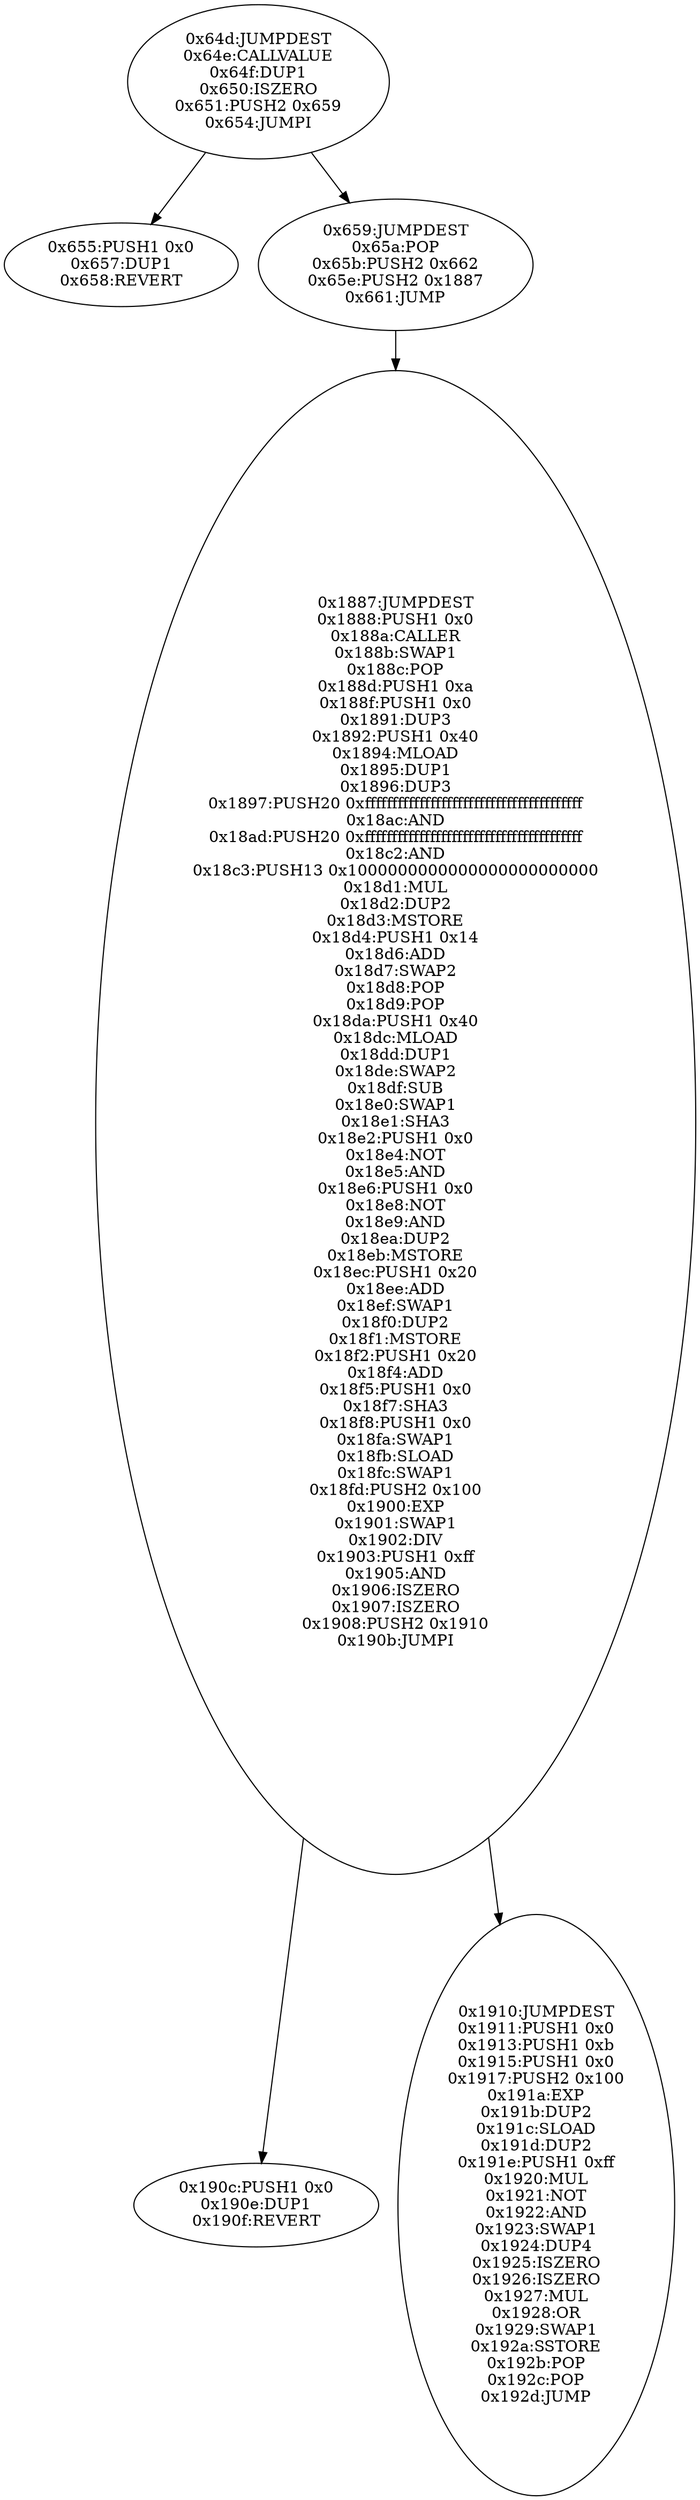 digraph{
1613[label="0x64d:JUMPDEST
0x64e:CALLVALUE
0x64f:DUP1
0x650:ISZERO
0x651:PUSH2 0x659
0x654:JUMPI"]
1613 -> 1621
1613 -> 1625
1621[label="0x655:PUSH1 0x0
0x657:DUP1
0x658:REVERT"]
1625[label="0x659:JUMPDEST
0x65a:POP
0x65b:PUSH2 0x662
0x65e:PUSH2 0x1887
0x661:JUMP"]
1625 -> 6279
6279[label="0x1887:JUMPDEST
0x1888:PUSH1 0x0
0x188a:CALLER
0x188b:SWAP1
0x188c:POP
0x188d:PUSH1 0xa
0x188f:PUSH1 0x0
0x1891:DUP3
0x1892:PUSH1 0x40
0x1894:MLOAD
0x1895:DUP1
0x1896:DUP3
0x1897:PUSH20 0xffffffffffffffffffffffffffffffffffffffff
0x18ac:AND
0x18ad:PUSH20 0xffffffffffffffffffffffffffffffffffffffff
0x18c2:AND
0x18c3:PUSH13 0x1000000000000000000000000
0x18d1:MUL
0x18d2:DUP2
0x18d3:MSTORE
0x18d4:PUSH1 0x14
0x18d6:ADD
0x18d7:SWAP2
0x18d8:POP
0x18d9:POP
0x18da:PUSH1 0x40
0x18dc:MLOAD
0x18dd:DUP1
0x18de:SWAP2
0x18df:SUB
0x18e0:SWAP1
0x18e1:SHA3
0x18e2:PUSH1 0x0
0x18e4:NOT
0x18e5:AND
0x18e6:PUSH1 0x0
0x18e8:NOT
0x18e9:AND
0x18ea:DUP2
0x18eb:MSTORE
0x18ec:PUSH1 0x20
0x18ee:ADD
0x18ef:SWAP1
0x18f0:DUP2
0x18f1:MSTORE
0x18f2:PUSH1 0x20
0x18f4:ADD
0x18f5:PUSH1 0x0
0x18f7:SHA3
0x18f8:PUSH1 0x0
0x18fa:SWAP1
0x18fb:SLOAD
0x18fc:SWAP1
0x18fd:PUSH2 0x100
0x1900:EXP
0x1901:SWAP1
0x1902:DIV
0x1903:PUSH1 0xff
0x1905:AND
0x1906:ISZERO
0x1907:ISZERO
0x1908:PUSH2 0x1910
0x190b:JUMPI"]
6279 -> 6412
6279 -> 6416
6412[label="0x190c:PUSH1 0x0
0x190e:DUP1
0x190f:REVERT"]
6416[label="0x1910:JUMPDEST
0x1911:PUSH1 0x0
0x1913:PUSH1 0xb
0x1915:PUSH1 0x0
0x1917:PUSH2 0x100
0x191a:EXP
0x191b:DUP2
0x191c:SLOAD
0x191d:DUP2
0x191e:PUSH1 0xff
0x1920:MUL
0x1921:NOT
0x1922:AND
0x1923:SWAP1
0x1924:DUP4
0x1925:ISZERO
0x1926:ISZERO
0x1927:MUL
0x1928:OR
0x1929:SWAP1
0x192a:SSTORE
0x192b:POP
0x192c:POP
0x192d:JUMP"]

}